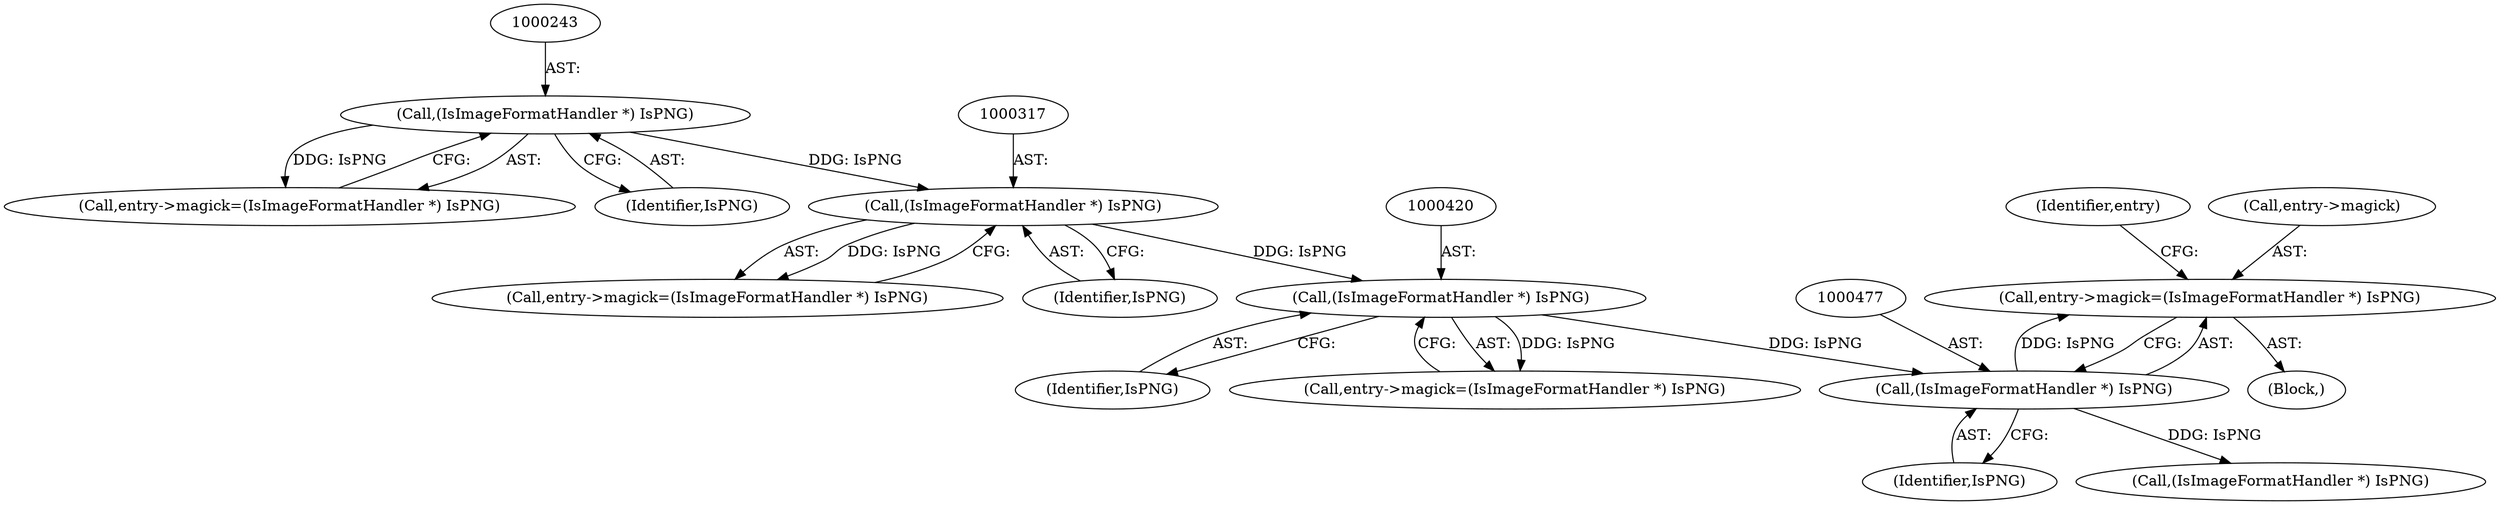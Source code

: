digraph "0_ImageMagick_aa84944b405acebbeefe871d0f64969b9e9f31ac_1@pointer" {
"1000472" [label="(Call,entry->magick=(IsImageFormatHandler *) IsPNG)"];
"1000476" [label="(Call,(IsImageFormatHandler *) IsPNG)"];
"1000419" [label="(Call,(IsImageFormatHandler *) IsPNG)"];
"1000316" [label="(Call,(IsImageFormatHandler *) IsPNG)"];
"1000242" [label="(Call,(IsImageFormatHandler *) IsPNG)"];
"1000472" [label="(Call,entry->magick=(IsImageFormatHandler *) IsPNG)"];
"1000312" [label="(Call,entry->magick=(IsImageFormatHandler *) IsPNG)"];
"1000244" [label="(Identifier,IsPNG)"];
"1000419" [label="(Call,(IsImageFormatHandler *) IsPNG)"];
"1000242" [label="(Call,(IsImageFormatHandler *) IsPNG)"];
"1000478" [label="(Identifier,IsPNG)"];
"1000421" [label="(Identifier,IsPNG)"];
"1000473" [label="(Call,entry->magick)"];
"1000476" [label="(Call,(IsImageFormatHandler *) IsPNG)"];
"1000238" [label="(Call,entry->magick=(IsImageFormatHandler *) IsPNG)"];
"1000102" [label="(Block,)"];
"1000316" [label="(Call,(IsImageFormatHandler *) IsPNG)"];
"1000481" [label="(Identifier,entry)"];
"1000533" [label="(Call,(IsImageFormatHandler *) IsPNG)"];
"1000318" [label="(Identifier,IsPNG)"];
"1000415" [label="(Call,entry->magick=(IsImageFormatHandler *) IsPNG)"];
"1000472" -> "1000102"  [label="AST: "];
"1000472" -> "1000476"  [label="CFG: "];
"1000473" -> "1000472"  [label="AST: "];
"1000476" -> "1000472"  [label="AST: "];
"1000481" -> "1000472"  [label="CFG: "];
"1000476" -> "1000472"  [label="DDG: IsPNG"];
"1000476" -> "1000478"  [label="CFG: "];
"1000477" -> "1000476"  [label="AST: "];
"1000478" -> "1000476"  [label="AST: "];
"1000419" -> "1000476"  [label="DDG: IsPNG"];
"1000476" -> "1000533"  [label="DDG: IsPNG"];
"1000419" -> "1000415"  [label="AST: "];
"1000419" -> "1000421"  [label="CFG: "];
"1000420" -> "1000419"  [label="AST: "];
"1000421" -> "1000419"  [label="AST: "];
"1000415" -> "1000419"  [label="CFG: "];
"1000419" -> "1000415"  [label="DDG: IsPNG"];
"1000316" -> "1000419"  [label="DDG: IsPNG"];
"1000316" -> "1000312"  [label="AST: "];
"1000316" -> "1000318"  [label="CFG: "];
"1000317" -> "1000316"  [label="AST: "];
"1000318" -> "1000316"  [label="AST: "];
"1000312" -> "1000316"  [label="CFG: "];
"1000316" -> "1000312"  [label="DDG: IsPNG"];
"1000242" -> "1000316"  [label="DDG: IsPNG"];
"1000242" -> "1000238"  [label="AST: "];
"1000242" -> "1000244"  [label="CFG: "];
"1000243" -> "1000242"  [label="AST: "];
"1000244" -> "1000242"  [label="AST: "];
"1000238" -> "1000242"  [label="CFG: "];
"1000242" -> "1000238"  [label="DDG: IsPNG"];
}

